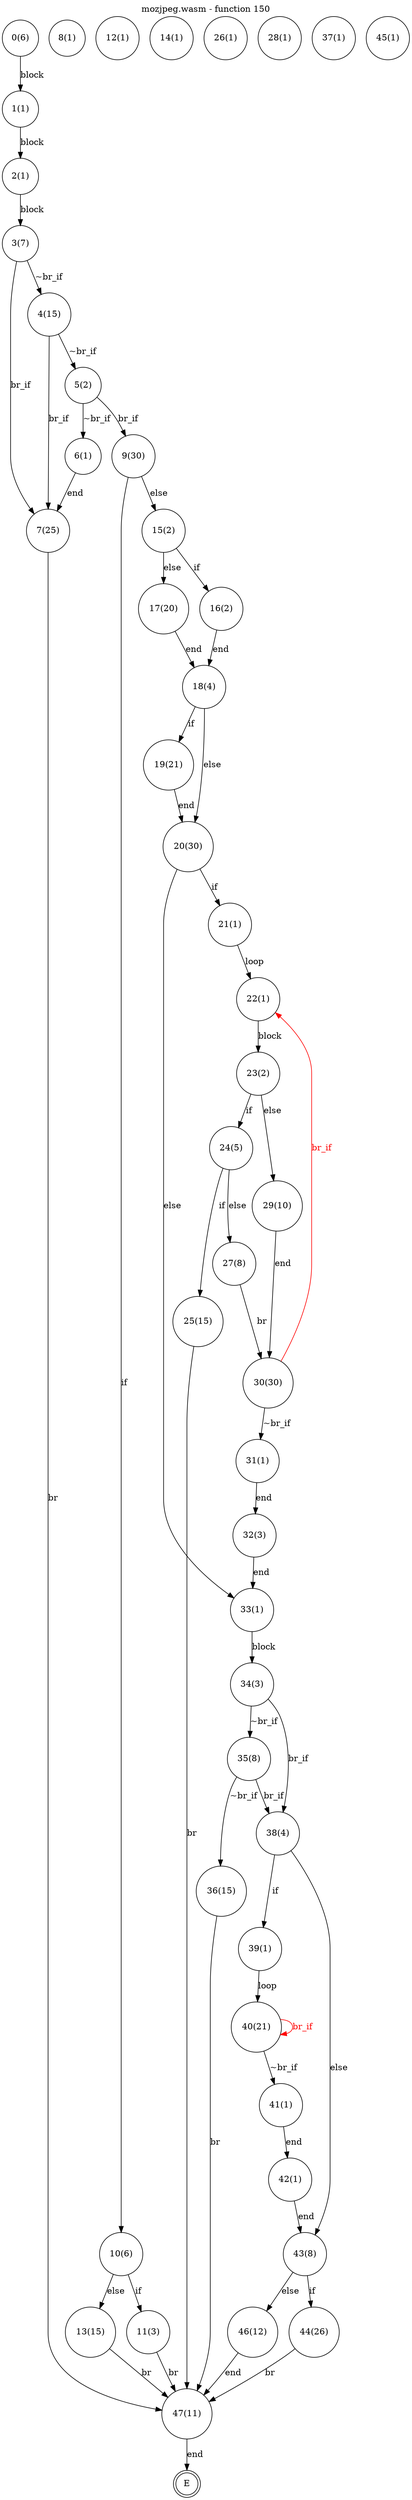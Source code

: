 digraph finite_state_machine {
    label = "mozjpeg.wasm - function 150"
    labelloc =  t
    labelfontsize = 16
    labelfontcolor = black
    labelfontname = "Helvetica"
    node [shape = doublecircle]; E ;
node [shape=circle, fontcolor=black, style="", label="0(6)"]0
node [shape=circle, fontcolor=black, style="", label="1(1)"]1
node [shape=circle, fontcolor=black, style="", label="2(1)"]2
node [shape=circle, fontcolor=black, style="", label="3(7)"]3
node [shape=circle, fontcolor=black, style="", label="4(15)"]4
node [shape=circle, fontcolor=black, style="", label="5(2)"]5
node [shape=circle, fontcolor=black, style="", label="6(1)"]6
node [shape=circle, fontcolor=black, style="", label="7(25)"]7
node [shape=circle, fontcolor=black, style="", label="8(1)"]8
node [shape=circle, fontcolor=black, style="", label="9(30)"]9
node [shape=circle, fontcolor=black, style="", label="10(6)"]10
node [shape=circle, fontcolor=black, style="", label="11(3)"]11
node [shape=circle, fontcolor=black, style="", label="12(1)"]12
node [shape=circle, fontcolor=black, style="", label="13(15)"]13
node [shape=circle, fontcolor=black, style="", label="14(1)"]14
node [shape=circle, fontcolor=black, style="", label="15(2)"]15
node [shape=circle, fontcolor=black, style="", label="16(2)"]16
node [shape=circle, fontcolor=black, style="", label="17(20)"]17
node [shape=circle, fontcolor=black, style="", label="18(4)"]18
node [shape=circle, fontcolor=black, style="", label="19(21)"]19
node [shape=circle, fontcolor=black, style="", label="20(30)"]20
node [shape=circle, fontcolor=black, style="", label="21(1)"]21
node [shape=circle, fontcolor=black, style="", label="22(1)"]22
node [shape=circle, fontcolor=black, style="", label="23(2)"]23
node [shape=circle, fontcolor=black, style="", label="24(5)"]24
node [shape=circle, fontcolor=black, style="", label="25(15)"]25
node [shape=circle, fontcolor=black, style="", label="26(1)"]26
node [shape=circle, fontcolor=black, style="", label="27(8)"]27
node [shape=circle, fontcolor=black, style="", label="28(1)"]28
node [shape=circle, fontcolor=black, style="", label="29(10)"]29
node [shape=circle, fontcolor=black, style="", label="30(30)"]30
node [shape=circle, fontcolor=black, style="", label="31(1)"]31
node [shape=circle, fontcolor=black, style="", label="32(3)"]32
node [shape=circle, fontcolor=black, style="", label="33(1)"]33
node [shape=circle, fontcolor=black, style="", label="34(3)"]34
node [shape=circle, fontcolor=black, style="", label="35(8)"]35
node [shape=circle, fontcolor=black, style="", label="36(15)"]36
node [shape=circle, fontcolor=black, style="", label="37(1)"]37
node [shape=circle, fontcolor=black, style="", label="38(4)"]38
node [shape=circle, fontcolor=black, style="", label="39(1)"]39
node [shape=circle, fontcolor=black, style="", label="40(21)"]40
node [shape=circle, fontcolor=black, style="", label="41(1)"]41
node [shape=circle, fontcolor=black, style="", label="42(1)"]42
node [shape=circle, fontcolor=black, style="", label="43(8)"]43
node [shape=circle, fontcolor=black, style="", label="44(26)"]44
node [shape=circle, fontcolor=black, style="", label="45(1)"]45
node [shape=circle, fontcolor=black, style="", label="46(12)"]46
node [shape=circle, fontcolor=black, style="", label="47(11)"]47
node [shape=circle, fontcolor=black, style="", label="E"]E
    0 -> 1[label="block"];
    1 -> 2[label="block"];
    2 -> 3[label="block"];
    3 -> 4[label="~br_if"];
    3 -> 7[label="br_if"];
    4 -> 5[label="~br_if"];
    4 -> 7[label="br_if"];
    5 -> 6[label="~br_if"];
    5 -> 9[label="br_if"];
    6 -> 7[label="end"];
    7 -> 47[label="br"];
    9 -> 10[label="if"];
    9 -> 15[label="else"];
    10 -> 11[label="if"];
    10 -> 13[label="else"];
    11 -> 47[label="br"];
    13 -> 47[label="br"];
    15 -> 16[label="if"];
    15 -> 17[label="else"];
    16 -> 18[label="end"];
    17 -> 18[label="end"];
    18 -> 19[label="if"];
    18 -> 20[label="else"];
    19 -> 20[label="end"];
    20 -> 21[label="if"];
    20 -> 33[label="else"];
    21 -> 22[label="loop"];
    22 -> 23[label="block"];
    23 -> 24[label="if"];
    23 -> 29[label="else"];
    24 -> 25[label="if"];
    24 -> 27[label="else"];
    25 -> 47[label="br"];
    27 -> 30[label="br"];
    29 -> 30[label="end"];
    30 -> 31[label="~br_if"];
    30 -> 22[color="red" fontcolor="red" label="br_if"];
    31 -> 32[label="end"];
    32 -> 33[label="end"];
    33 -> 34[label="block"];
    34 -> 35[label="~br_if"];
    34 -> 38[label="br_if"];
    35 -> 36[label="~br_if"];
    35 -> 38[label="br_if"];
    36 -> 47[label="br"];
    38 -> 39[label="if"];
    38 -> 43[label="else"];
    39 -> 40[label="loop"];
    40 -> 41[label="~br_if"];
    40 -> 40[color="red" fontcolor="red" label="br_if"];
    41 -> 42[label="end"];
    42 -> 43[label="end"];
    43 -> 44[label="if"];
    43 -> 46[label="else"];
    44 -> 47[label="br"];
    46 -> 47[label="end"];
    47 -> E[label="end"];
}

